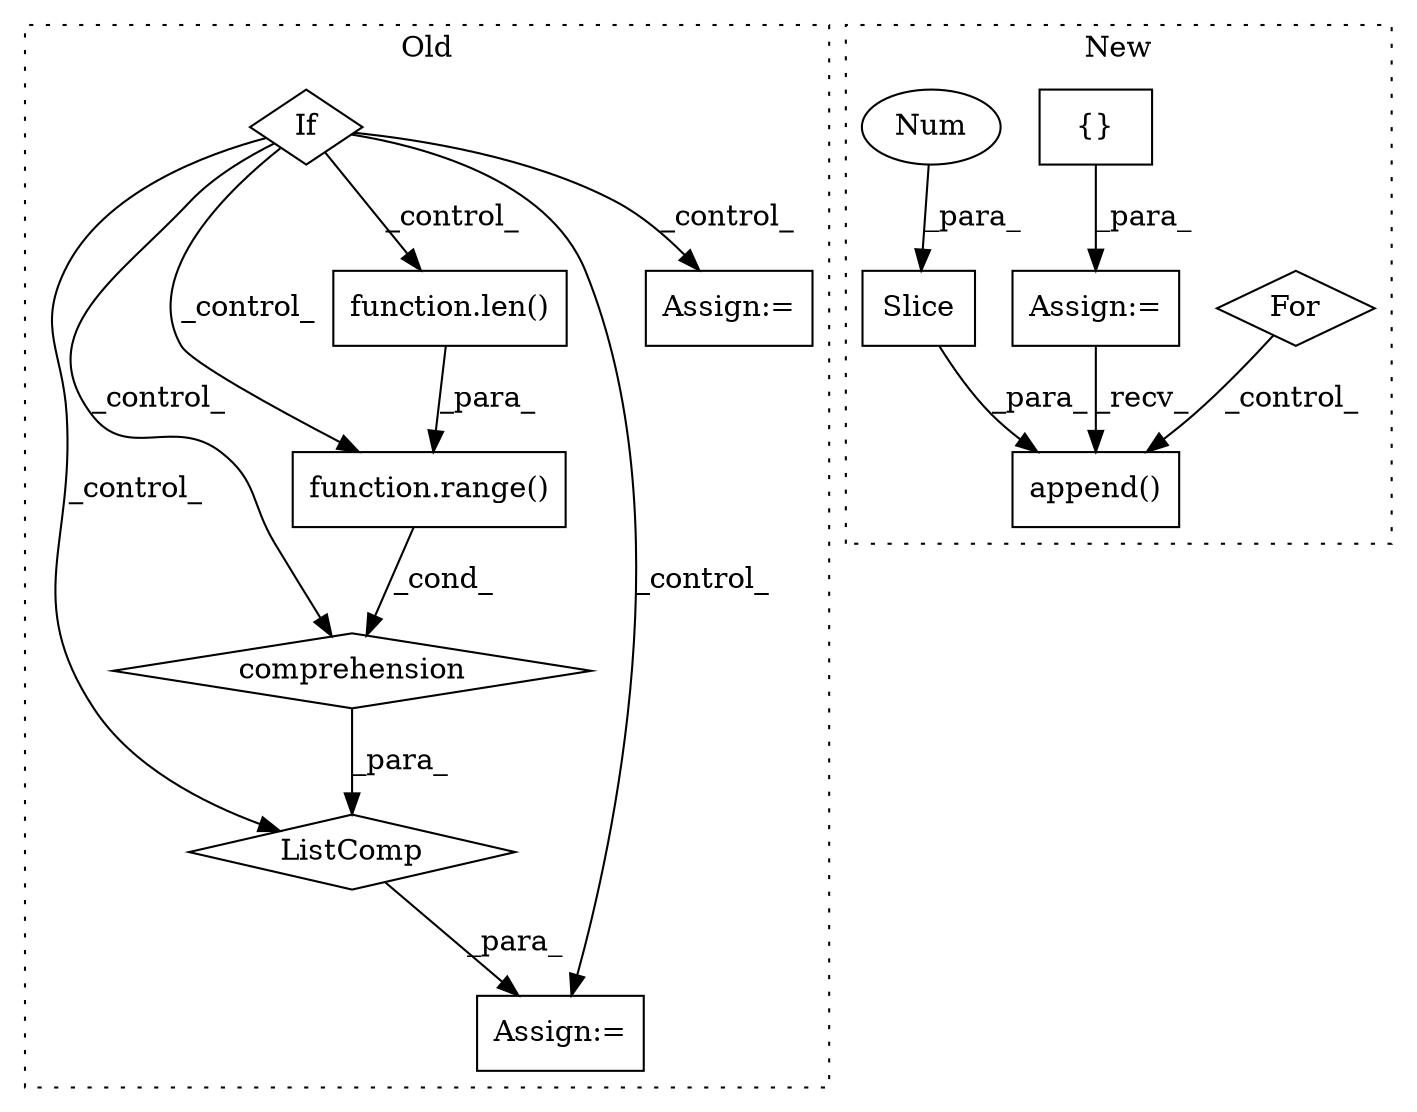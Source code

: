 digraph G {
subgraph cluster0 {
1 [label="function.range()" a="75" s="5612,5629" l="6,1" shape="box"];
6 [label="comprehension" a="45" s="5603" l="3" shape="diamond"];
7 [label="ListComp" a="106" s="5597" l="34" shape="diamond"];
8 [label="Assign:=" a="68" s="5568" l="3" shape="box"];
9 [label="function.len()" a="75" s="5618,5628" l="4,1" shape="box"];
10 [label="If" a="96" s="5453" l="3" shape="diamond"];
13 [label="Assign:=" a="68" s="5476" l="3" shape="box"];
label = "Old";
style="dotted";
}
subgraph cluster1 {
2 [label="append()" a="75" s="5732,5813" l="13,2" shape="box"];
3 [label="For" a="107" s="5686,5718" l="4,14" shape="diamond"];
4 [label="{}" a="59" s="5675,5675" l="2,1" shape="box"];
5 [label="Assign:=" a="68" s="5672" l="3" shape="box"];
11 [label="Slice" a="80" s="5508" l="2" shape="box"];
12 [label="Num" a="76" s="5508" l="1" shape="ellipse"];
label = "New";
style="dotted";
}
1 -> 6 [label="_cond_"];
3 -> 2 [label="_control_"];
4 -> 5 [label="_para_"];
5 -> 2 [label="_recv_"];
6 -> 7 [label="_para_"];
7 -> 8 [label="_para_"];
9 -> 1 [label="_para_"];
10 -> 6 [label="_control_"];
10 -> 1 [label="_control_"];
10 -> 8 [label="_control_"];
10 -> 9 [label="_control_"];
10 -> 7 [label="_control_"];
10 -> 13 [label="_control_"];
11 -> 2 [label="_para_"];
12 -> 11 [label="_para_"];
}